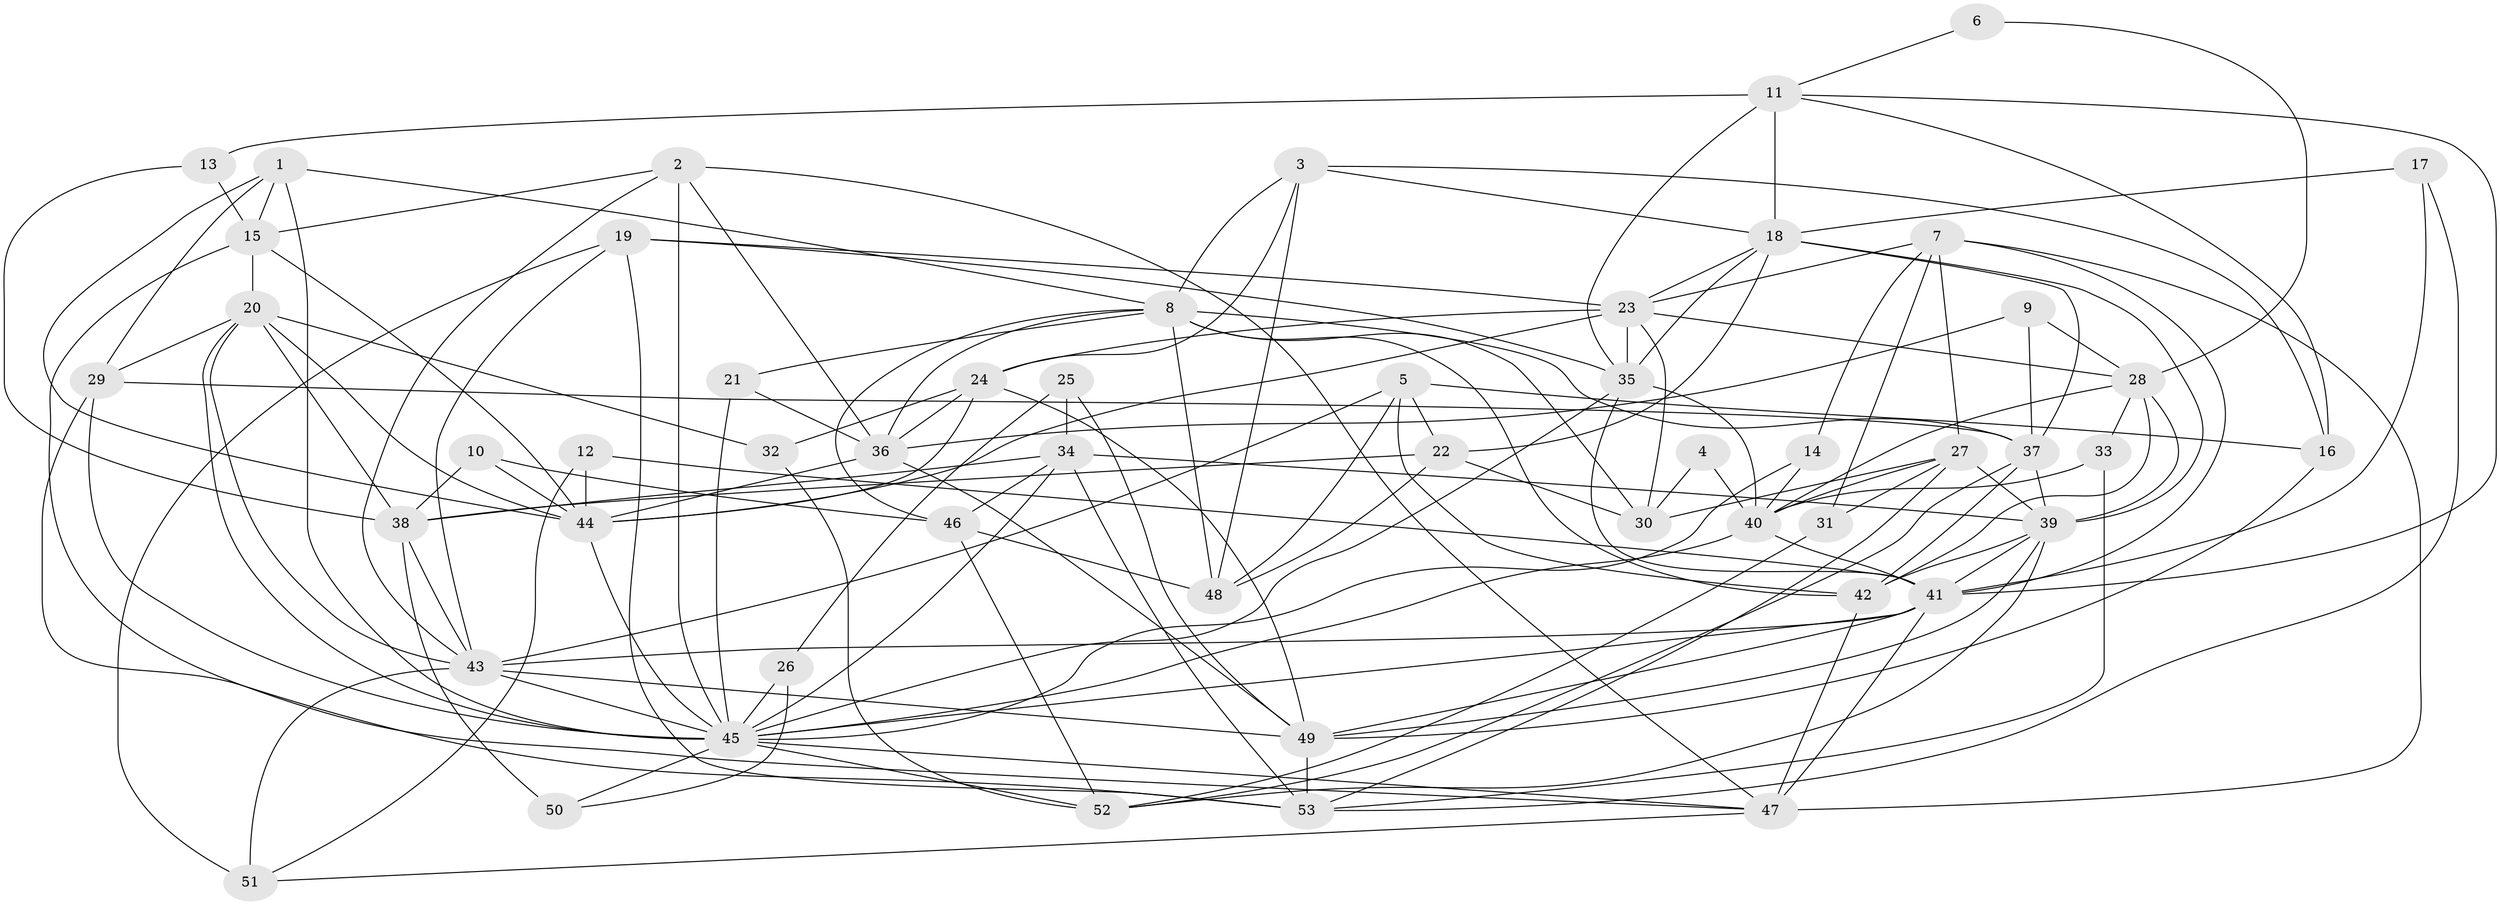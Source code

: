 // original degree distribution, {5: 0.18095238095238095, 3: 0.3238095238095238, 4: 0.20952380952380953, 2: 0.12380952380952381, 6: 0.13333333333333333, 9: 0.01904761904761905, 7: 0.009523809523809525}
// Generated by graph-tools (version 1.1) at 2025/26/03/09/25 03:26:17]
// undirected, 53 vertices, 150 edges
graph export_dot {
graph [start="1"]
  node [color=gray90,style=filled];
  1;
  2;
  3;
  4;
  5;
  6;
  7;
  8;
  9;
  10;
  11;
  12;
  13;
  14;
  15;
  16;
  17;
  18;
  19;
  20;
  21;
  22;
  23;
  24;
  25;
  26;
  27;
  28;
  29;
  30;
  31;
  32;
  33;
  34;
  35;
  36;
  37;
  38;
  39;
  40;
  41;
  42;
  43;
  44;
  45;
  46;
  47;
  48;
  49;
  50;
  51;
  52;
  53;
  1 -- 8 [weight=1.0];
  1 -- 15 [weight=1.0];
  1 -- 29 [weight=1.0];
  1 -- 44 [weight=1.0];
  1 -- 45 [weight=1.0];
  2 -- 15 [weight=1.0];
  2 -- 36 [weight=1.0];
  2 -- 43 [weight=1.0];
  2 -- 45 [weight=1.0];
  2 -- 47 [weight=1.0];
  3 -- 8 [weight=1.0];
  3 -- 16 [weight=1.0];
  3 -- 18 [weight=1.0];
  3 -- 24 [weight=1.0];
  3 -- 48 [weight=1.0];
  4 -- 30 [weight=1.0];
  4 -- 40 [weight=1.0];
  5 -- 16 [weight=1.0];
  5 -- 22 [weight=1.0];
  5 -- 42 [weight=1.0];
  5 -- 43 [weight=1.0];
  5 -- 48 [weight=1.0];
  6 -- 11 [weight=1.0];
  6 -- 28 [weight=1.0];
  7 -- 14 [weight=1.0];
  7 -- 23 [weight=1.0];
  7 -- 27 [weight=1.0];
  7 -- 31 [weight=1.0];
  7 -- 41 [weight=1.0];
  7 -- 47 [weight=1.0];
  8 -- 21 [weight=1.0];
  8 -- 30 [weight=1.0];
  8 -- 36 [weight=1.0];
  8 -- 37 [weight=1.0];
  8 -- 42 [weight=1.0];
  8 -- 46 [weight=1.0];
  8 -- 48 [weight=1.0];
  9 -- 28 [weight=1.0];
  9 -- 36 [weight=1.0];
  9 -- 37 [weight=1.0];
  10 -- 38 [weight=1.0];
  10 -- 44 [weight=1.0];
  10 -- 46 [weight=1.0];
  11 -- 13 [weight=1.0];
  11 -- 16 [weight=1.0];
  11 -- 18 [weight=2.0];
  11 -- 35 [weight=1.0];
  11 -- 41 [weight=1.0];
  12 -- 41 [weight=1.0];
  12 -- 44 [weight=1.0];
  12 -- 51 [weight=1.0];
  13 -- 15 [weight=1.0];
  13 -- 38 [weight=1.0];
  14 -- 40 [weight=1.0];
  14 -- 45 [weight=1.0];
  15 -- 20 [weight=1.0];
  15 -- 44 [weight=1.0];
  15 -- 47 [weight=1.0];
  16 -- 49 [weight=1.0];
  17 -- 18 [weight=1.0];
  17 -- 41 [weight=1.0];
  17 -- 53 [weight=1.0];
  18 -- 22 [weight=1.0];
  18 -- 23 [weight=1.0];
  18 -- 35 [weight=1.0];
  18 -- 37 [weight=1.0];
  18 -- 39 [weight=1.0];
  19 -- 23 [weight=1.0];
  19 -- 35 [weight=1.0];
  19 -- 43 [weight=1.0];
  19 -- 51 [weight=1.0];
  19 -- 53 [weight=1.0];
  20 -- 29 [weight=1.0];
  20 -- 32 [weight=1.0];
  20 -- 38 [weight=1.0];
  20 -- 43 [weight=1.0];
  20 -- 44 [weight=1.0];
  20 -- 45 [weight=1.0];
  21 -- 36 [weight=1.0];
  21 -- 45 [weight=1.0];
  22 -- 30 [weight=1.0];
  22 -- 38 [weight=1.0];
  22 -- 48 [weight=1.0];
  23 -- 24 [weight=1.0];
  23 -- 28 [weight=1.0];
  23 -- 30 [weight=1.0];
  23 -- 35 [weight=1.0];
  23 -- 44 [weight=1.0];
  24 -- 32 [weight=1.0];
  24 -- 36 [weight=1.0];
  24 -- 44 [weight=1.0];
  24 -- 49 [weight=1.0];
  25 -- 26 [weight=1.0];
  25 -- 34 [weight=1.0];
  25 -- 49 [weight=1.0];
  26 -- 45 [weight=1.0];
  26 -- 50 [weight=1.0];
  27 -- 30 [weight=1.0];
  27 -- 31 [weight=1.0];
  27 -- 39 [weight=1.0];
  27 -- 40 [weight=2.0];
  27 -- 53 [weight=1.0];
  28 -- 33 [weight=1.0];
  28 -- 39 [weight=2.0];
  28 -- 40 [weight=1.0];
  28 -- 42 [weight=1.0];
  29 -- 37 [weight=1.0];
  29 -- 45 [weight=1.0];
  29 -- 53 [weight=1.0];
  31 -- 52 [weight=1.0];
  32 -- 52 [weight=1.0];
  33 -- 40 [weight=1.0];
  33 -- 53 [weight=2.0];
  34 -- 38 [weight=1.0];
  34 -- 39 [weight=1.0];
  34 -- 45 [weight=1.0];
  34 -- 46 [weight=1.0];
  34 -- 53 [weight=2.0];
  35 -- 40 [weight=1.0];
  35 -- 41 [weight=1.0];
  35 -- 45 [weight=1.0];
  36 -- 44 [weight=1.0];
  36 -- 49 [weight=1.0];
  37 -- 39 [weight=1.0];
  37 -- 42 [weight=1.0];
  37 -- 52 [weight=1.0];
  38 -- 43 [weight=1.0];
  38 -- 50 [weight=2.0];
  39 -- 41 [weight=1.0];
  39 -- 42 [weight=1.0];
  39 -- 49 [weight=1.0];
  39 -- 52 [weight=1.0];
  40 -- 41 [weight=1.0];
  40 -- 45 [weight=1.0];
  41 -- 43 [weight=1.0];
  41 -- 45 [weight=2.0];
  41 -- 47 [weight=1.0];
  41 -- 49 [weight=1.0];
  42 -- 47 [weight=1.0];
  43 -- 45 [weight=1.0];
  43 -- 49 [weight=1.0];
  43 -- 51 [weight=1.0];
  44 -- 45 [weight=1.0];
  45 -- 47 [weight=1.0];
  45 -- 50 [weight=1.0];
  45 -- 52 [weight=1.0];
  46 -- 48 [weight=1.0];
  46 -- 52 [weight=1.0];
  47 -- 51 [weight=1.0];
  49 -- 53 [weight=1.0];
}
